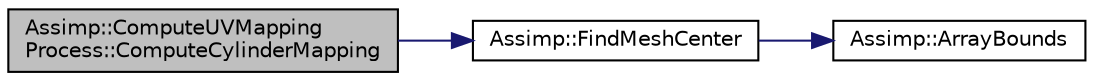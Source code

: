 digraph "Assimp::ComputeUVMappingProcess::ComputeCylinderMapping"
{
  edge [fontname="Helvetica",fontsize="10",labelfontname="Helvetica",labelfontsize="10"];
  node [fontname="Helvetica",fontsize="10",shape=record];
  rankdir="LR";
  Node1 [label="Assimp::ComputeUVMapping\lProcess::ComputeCylinderMapping",height=0.2,width=0.4,color="black", fillcolor="grey75", style="filled", fontcolor="black"];
  Node1 -> Node2 [color="midnightblue",fontsize="10",style="solid",fontname="Helvetica"];
  Node2 [label="Assimp::FindMeshCenter",height=0.2,width=0.4,color="black", fillcolor="white", style="filled",URL="$namespace_assimp.html#a4cccef1c4b037b4eda69f9955fe614b4",tooltip="Helper function to determine the &#39;real&#39; center of a mesh. "];
  Node2 -> Node3 [color="midnightblue",fontsize="10",style="solid",fontname="Helvetica"];
  Node3 [label="Assimp::ArrayBounds",height=0.2,width=0.4,color="black", fillcolor="white", style="filled",URL="$namespace_assimp.html#a4bd560c5925177fe3db8c0ef39338b17",tooltip="Find the min/max values of an array of Ts. "];
}
